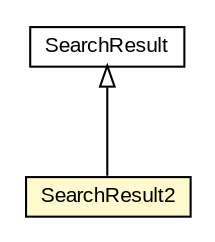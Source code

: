 #!/usr/local/bin/dot
#
# Class diagram 
# Generated by UMLGraph version R5_6-24-gf6e263 (http://www.umlgraph.org/)
#

digraph G {
	edge [fontname="arial",fontsize=10,labelfontname="arial",labelfontsize=10];
	node [fontname="arial",fontsize=10,shape=plaintext];
	nodesep=0.25;
	ranksep=0.5;
	// net.trajano.doxdb.ejb.jest.SearchResult2
	c15 [label=<<table title="net.trajano.doxdb.ejb.jest.SearchResult2" border="0" cellborder="1" cellspacing="0" cellpadding="2" port="p" bgcolor="lemonChiffon" href="./SearchResult2.html">
		<tr><td><table border="0" cellspacing="0" cellpadding="1">
<tr><td align="center" balign="center"> SearchResult2 </td></tr>
		</table></td></tr>
		</table>>, URL="./SearchResult2.html", fontname="arial", fontcolor="black", fontsize=10.0];
	//net.trajano.doxdb.ejb.jest.SearchResult2 extends io.searchbox.core.SearchResult
	c19:p -> c15:p [dir=back,arrowtail=empty];
	// io.searchbox.core.SearchResult
	c19 [label=<<table title="io.searchbox.core.SearchResult" border="0" cellborder="1" cellspacing="0" cellpadding="2" port="p" href="http://java.sun.com/j2se/1.4.2/docs/api/io/searchbox/core/SearchResult.html">
		<tr><td><table border="0" cellspacing="0" cellpadding="1">
<tr><td align="center" balign="center"> SearchResult </td></tr>
		</table></td></tr>
		</table>>, URL="http://java.sun.com/j2se/1.4.2/docs/api/io/searchbox/core/SearchResult.html", fontname="arial", fontcolor="black", fontsize=10.0];
}

